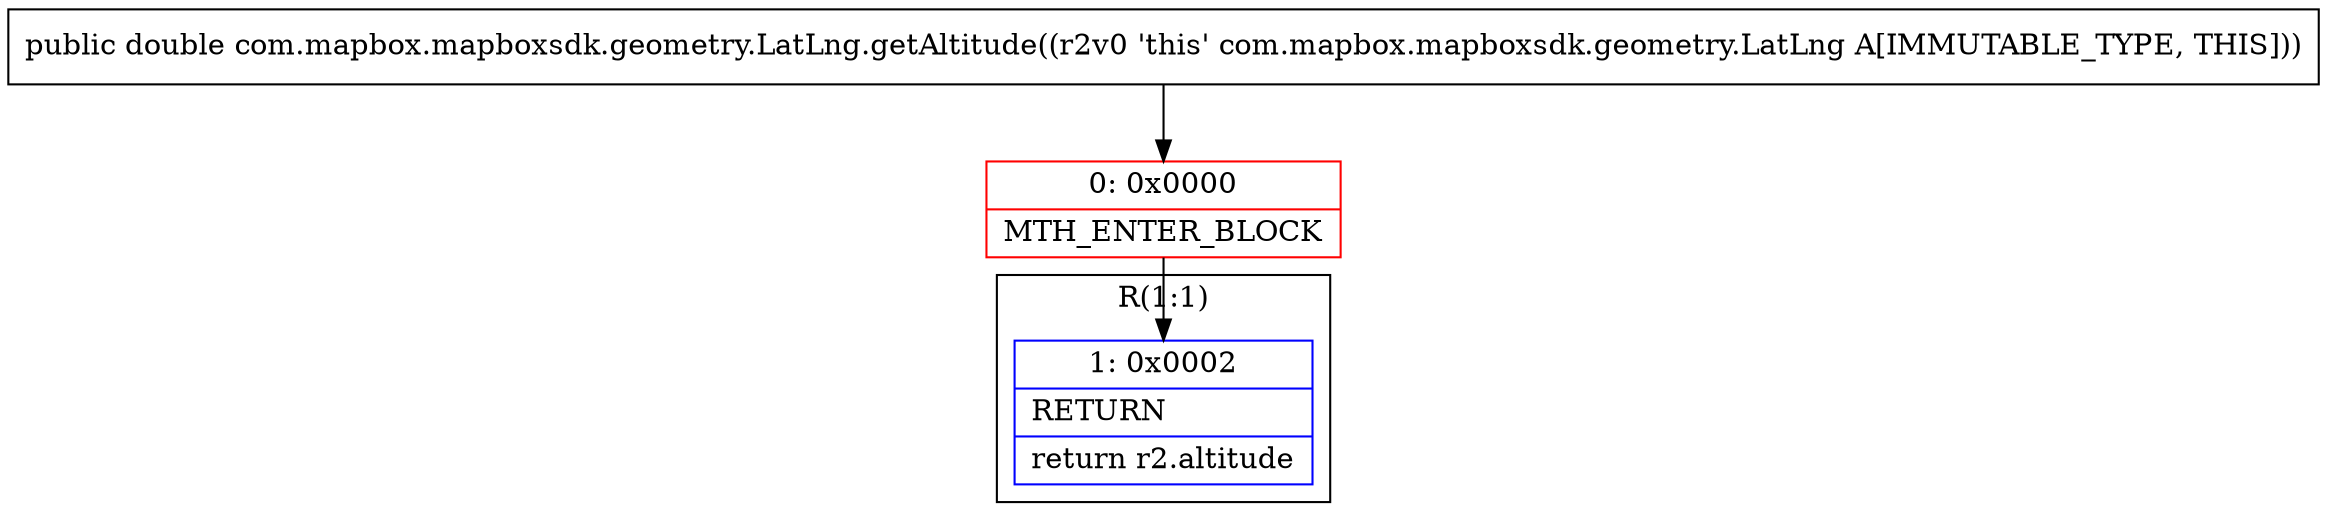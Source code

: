 digraph "CFG forcom.mapbox.mapboxsdk.geometry.LatLng.getAltitude()D" {
subgraph cluster_Region_1499562630 {
label = "R(1:1)";
node [shape=record,color=blue];
Node_1 [shape=record,label="{1\:\ 0x0002|RETURN\l|return r2.altitude\l}"];
}
Node_0 [shape=record,color=red,label="{0\:\ 0x0000|MTH_ENTER_BLOCK\l}"];
MethodNode[shape=record,label="{public double com.mapbox.mapboxsdk.geometry.LatLng.getAltitude((r2v0 'this' com.mapbox.mapboxsdk.geometry.LatLng A[IMMUTABLE_TYPE, THIS])) }"];
MethodNode -> Node_0;
Node_0 -> Node_1;
}

